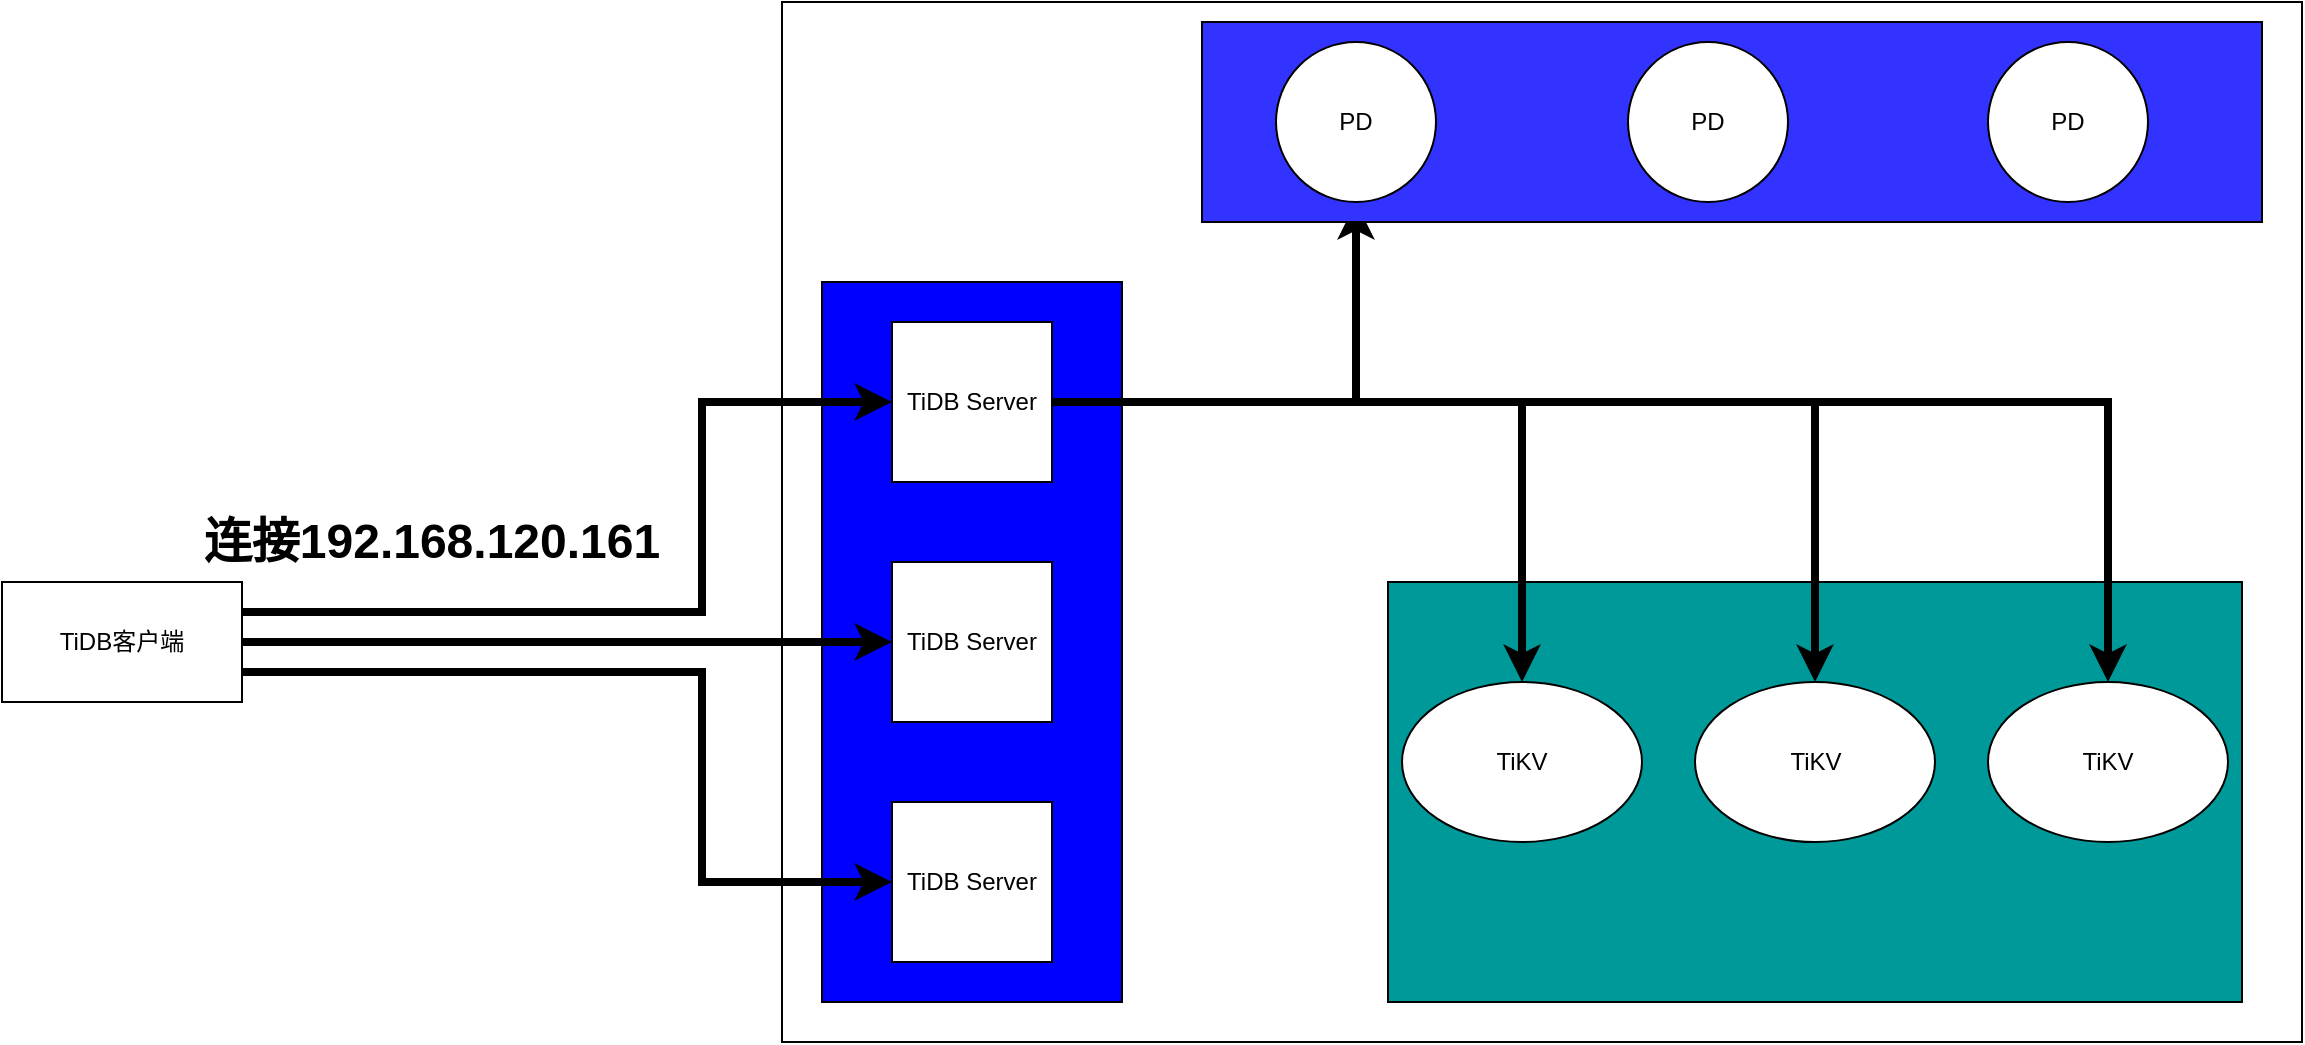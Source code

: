 <mxfile version="13.6.2" type="device"><diagram id="EAmfh7jDumJ8jooogIdx" name="第 1 页"><mxGraphModel dx="1929" dy="838" grid="1" gridSize="10" guides="1" tooltips="1" connect="1" arrows="1" fold="1" page="1" pageScale="1" pageWidth="827" pageHeight="1169" math="0" shadow="0"><root><mxCell id="0"/><mxCell id="1" parent="0"/><mxCell id="iOp2eDnsd5569VzQNrpT-1" value="" style="rounded=0;whiteSpace=wrap;html=1;" parent="1" vertex="1"><mxGeometry x="110" y="70" width="760" height="520" as="geometry"/></mxCell><mxCell id="iOp2eDnsd5569VzQNrpT-17" value="" style="rounded=0;whiteSpace=wrap;html=1;strokeWidth=1;fillColor=#009999;" parent="1" vertex="1"><mxGeometry x="413" y="360" width="427" height="210" as="geometry"/></mxCell><mxCell id="iOp2eDnsd5569VzQNrpT-2" value="" style="rounded=0;whiteSpace=wrap;html=1;fillColor=#0000FF;" parent="1" vertex="1"><mxGeometry x="130" y="210" width="150" height="360" as="geometry"/></mxCell><mxCell id="iOp2eDnsd5569VzQNrpT-21" style="edgeStyle=orthogonalEdgeStyle;rounded=0;orthogonalLoop=1;jettySize=auto;html=1;exitX=1;exitY=0.5;exitDx=0;exitDy=0;strokeWidth=4;" parent="1" source="iOp2eDnsd5569VzQNrpT-3" target="iOp2eDnsd5569VzQNrpT-14" edge="1"><mxGeometry relative="1" as="geometry"/></mxCell><mxCell id="iOp2eDnsd5569VzQNrpT-22" style="edgeStyle=orthogonalEdgeStyle;rounded=0;orthogonalLoop=1;jettySize=auto;html=1;exitX=1;exitY=0.5;exitDx=0;exitDy=0;strokeWidth=4;" parent="1" source="iOp2eDnsd5569VzQNrpT-3" target="iOp2eDnsd5569VzQNrpT-18" edge="1"><mxGeometry relative="1" as="geometry"/></mxCell><mxCell id="iOp2eDnsd5569VzQNrpT-23" style="edgeStyle=orthogonalEdgeStyle;rounded=0;orthogonalLoop=1;jettySize=auto;html=1;exitX=1;exitY=0.5;exitDx=0;exitDy=0;strokeWidth=4;" parent="1" source="iOp2eDnsd5569VzQNrpT-3" target="iOp2eDnsd5569VzQNrpT-19" edge="1"><mxGeometry relative="1" as="geometry"/></mxCell><mxCell id="iOp2eDnsd5569VzQNrpT-24" style="edgeStyle=orthogonalEdgeStyle;rounded=0;orthogonalLoop=1;jettySize=auto;html=1;exitX=1;exitY=0.5;exitDx=0;exitDy=0;strokeWidth=4;" parent="1" source="iOp2eDnsd5569VzQNrpT-3" target="iOp2eDnsd5569VzQNrpT-20" edge="1"><mxGeometry relative="1" as="geometry"/></mxCell><mxCell id="iOp2eDnsd5569VzQNrpT-3" value="TiDB Server" style="whiteSpace=wrap;html=1;aspect=fixed;" parent="1" vertex="1"><mxGeometry x="165" y="230" width="80" height="80" as="geometry"/></mxCell><mxCell id="iOp2eDnsd5569VzQNrpT-5" value="&lt;span&gt;TiDB Server&lt;/span&gt;" style="whiteSpace=wrap;html=1;aspect=fixed;" parent="1" vertex="1"><mxGeometry x="165" y="350" width="80" height="80" as="geometry"/></mxCell><mxCell id="iOp2eDnsd5569VzQNrpT-6" value="&lt;span&gt;TiDB Server&lt;/span&gt;" style="whiteSpace=wrap;html=1;aspect=fixed;" parent="1" vertex="1"><mxGeometry x="165" y="470" width="80" height="80" as="geometry"/></mxCell><mxCell id="iOp2eDnsd5569VzQNrpT-8" style="edgeStyle=orthogonalEdgeStyle;rounded=0;orthogonalLoop=1;jettySize=auto;html=1;exitX=1;exitY=0.5;exitDx=0;exitDy=0;strokeWidth=4;" parent="1" source="iOp2eDnsd5569VzQNrpT-7" target="iOp2eDnsd5569VzQNrpT-5" edge="1"><mxGeometry relative="1" as="geometry"/></mxCell><mxCell id="iOp2eDnsd5569VzQNrpT-11" style="edgeStyle=orthogonalEdgeStyle;rounded=0;orthogonalLoop=1;jettySize=auto;html=1;exitX=1;exitY=0.25;exitDx=0;exitDy=0;entryX=0;entryY=0.5;entryDx=0;entryDy=0;strokeWidth=4;" parent="1" source="iOp2eDnsd5569VzQNrpT-7" target="iOp2eDnsd5569VzQNrpT-3" edge="1"><mxGeometry relative="1" as="geometry"><Array as="points"><mxPoint x="70" y="375"/><mxPoint x="70" y="270"/></Array></mxGeometry></mxCell><mxCell id="iOp2eDnsd5569VzQNrpT-12" style="edgeStyle=orthogonalEdgeStyle;rounded=0;orthogonalLoop=1;jettySize=auto;html=1;exitX=1;exitY=0.75;exitDx=0;exitDy=0;entryX=0;entryY=0.5;entryDx=0;entryDy=0;strokeWidth=4;" parent="1" source="iOp2eDnsd5569VzQNrpT-7" target="iOp2eDnsd5569VzQNrpT-6" edge="1"><mxGeometry relative="1" as="geometry"><Array as="points"><mxPoint x="70" y="405"/><mxPoint x="70" y="510"/></Array></mxGeometry></mxCell><mxCell id="iOp2eDnsd5569VzQNrpT-7" value="TiDB客户端" style="rounded=0;whiteSpace=wrap;html=1;fillColor=#FFFFFF;" parent="1" vertex="1"><mxGeometry x="-280" y="360" width="120" height="60" as="geometry"/></mxCell><mxCell id="iOp2eDnsd5569VzQNrpT-13" value="" style="rounded=0;whiteSpace=wrap;html=1;strokeWidth=1;fillColor=#3333FF;" parent="1" vertex="1"><mxGeometry x="320" y="80" width="530" height="100" as="geometry"/></mxCell><mxCell id="iOp2eDnsd5569VzQNrpT-14" value="PD" style="ellipse;whiteSpace=wrap;html=1;aspect=fixed;strokeWidth=1;fillColor=#FFFFFF;" parent="1" vertex="1"><mxGeometry x="357" y="90" width="80" height="80" as="geometry"/></mxCell><mxCell id="iOp2eDnsd5569VzQNrpT-15" value="PD" style="ellipse;whiteSpace=wrap;html=1;aspect=fixed;strokeWidth=1;fillColor=#FFFFFF;" parent="1" vertex="1"><mxGeometry x="533" y="90" width="80" height="80" as="geometry"/></mxCell><mxCell id="iOp2eDnsd5569VzQNrpT-16" value="PD" style="ellipse;whiteSpace=wrap;html=1;aspect=fixed;strokeWidth=1;fillColor=#FFFFFF;" parent="1" vertex="1"><mxGeometry x="713" y="90" width="80" height="80" as="geometry"/></mxCell><mxCell id="iOp2eDnsd5569VzQNrpT-18" value="TiKV" style="ellipse;whiteSpace=wrap;html=1;strokeWidth=1;fillColor=#FFFFFF;" parent="1" vertex="1"><mxGeometry x="420" y="410" width="120" height="80" as="geometry"/></mxCell><mxCell id="iOp2eDnsd5569VzQNrpT-19" value="TiKV" style="ellipse;whiteSpace=wrap;html=1;strokeWidth=1;fillColor=#FFFFFF;" parent="1" vertex="1"><mxGeometry x="566.5" y="410" width="120" height="80" as="geometry"/></mxCell><mxCell id="iOp2eDnsd5569VzQNrpT-20" value="TiKV" style="ellipse;whiteSpace=wrap;html=1;strokeWidth=1;fillColor=#FFFFFF;" parent="1" vertex="1"><mxGeometry x="713" y="410" width="120" height="80" as="geometry"/></mxCell><mxCell id="zjQ-AKVcHgHfsOMJfGl0-2" value="&lt;font style=&quot;font-size: 24px&quot;&gt;&lt;b&gt;连接192.168.120.161&lt;/b&gt;&lt;/font&gt;" style="text;html=1;strokeColor=none;fillColor=none;align=center;verticalAlign=middle;whiteSpace=wrap;rounded=0;" vertex="1" parent="1"><mxGeometry x="-190" y="330" width="250" height="20" as="geometry"/></mxCell></root></mxGraphModel></diagram></mxfile>